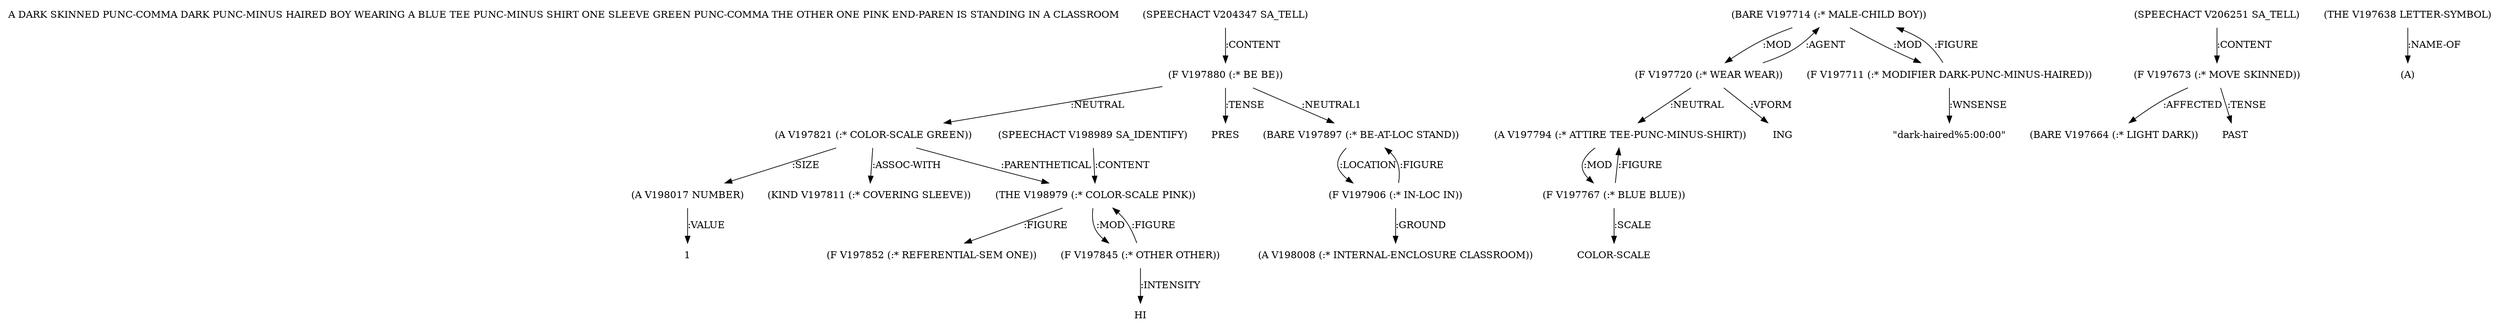 digraph Terms {
  node [shape=none]
  "A DARK SKINNED PUNC-COMMA DARK PUNC-MINUS HAIRED BOY WEARING A BLUE TEE PUNC-MINUS SHIRT ONE SLEEVE GREEN PUNC-COMMA THE OTHER ONE PINK END-PAREN IS STANDING IN A CLASSROOM"
  "V204347" [label="(SPEECHACT V204347 SA_TELL)"]
  "V204347" -> "V197880" [label=":CONTENT"]
  "V197880" [label="(F V197880 (:* BE BE))"]
  "V197880" -> "V197821" [label=":NEUTRAL"]
  "V197880" -> "V197897" [label=":NEUTRAL1"]
  "V197880" -> "NT207732" [label=":TENSE"]
  "NT207732" [label="PRES"]
  "V197821" [label="(A V197821 (:* COLOR-SCALE GREEN))"]
  "V197821" -> "V198979" [label=":PARENTHETICAL"]
  "V197821" -> "V198017" [label=":SIZE"]
  "V197821" -> "V197811" [label=":ASSOC-WITH"]
  "V197811" [label="(KIND V197811 (:* COVERING SLEEVE))"]
  "V198017" [label="(A V198017 NUMBER)"]
  "V198017" -> "NT207733" [label=":VALUE"]
  "NT207733" [label="1"]
  "V198989" [label="(SPEECHACT V198989 SA_IDENTIFY)"]
  "V198989" -> "V198979" [label=":CONTENT"]
  "V198979" [label="(THE V198979 (:* COLOR-SCALE PINK))"]
  "V198979" -> "V197852" [label=":FIGURE"]
  "V198979" -> "V197845" [label=":MOD"]
  "V197852" [label="(F V197852 (:* REFERENTIAL-SEM ONE))"]
  "V197845" [label="(F V197845 (:* OTHER OTHER))"]
  "V197845" -> "NT207734" [label=":INTENSITY"]
  "NT207734" [label="HI"]
  "V197845" -> "V198979" [label=":FIGURE"]
  "V197897" [label="(BARE V197897 (:* BE-AT-LOC STAND))"]
  "V197897" -> "V197906" [label=":LOCATION"]
  "V197906" [label="(F V197906 (:* IN-LOC IN))"]
  "V197906" -> "V198008" [label=":GROUND"]
  "V197906" -> "V197897" [label=":FIGURE"]
  "V198008" [label="(A V198008 (:* INTERNAL-ENCLOSURE CLASSROOM))"]
  "V197714" [label="(BARE V197714 (:* MALE-CHILD BOY))"]
  "V197714" -> "V197720" [label=":MOD"]
  "V197714" -> "V197711" [label=":MOD"]
  "V197711" [label="(F V197711 (:* MODIFIER DARK-PUNC-MINUS-HAIRED))"]
  "V197711" -> "V197714" [label=":FIGURE"]
  "V197711" -> "NT207735" [label=":WNSENSE"]
  "NT207735" [label="\"dark-haired%5:00:00\""]
  "V197720" [label="(F V197720 (:* WEAR WEAR))"]
  "V197720" -> "V197714" [label=":AGENT"]
  "V197720" -> "V197794" [label=":NEUTRAL"]
  "V197720" -> "NT207736" [label=":VFORM"]
  "NT207736" [label="ING"]
  "V197794" [label="(A V197794 (:* ATTIRE TEE-PUNC-MINUS-SHIRT))"]
  "V197794" -> "V197767" [label=":MOD"]
  "V197767" [label="(F V197767 (:* BLUE BLUE))"]
  "V197767" -> "V197794" [label=":FIGURE"]
  "V197767" -> "NT207737" [label=":SCALE"]
  "NT207737" [label="COLOR-SCALE"]
  "V206251" [label="(SPEECHACT V206251 SA_TELL)"]
  "V206251" -> "V197673" [label=":CONTENT"]
  "V197673" [label="(F V197673 (:* MOVE SKINNED))"]
  "V197673" -> "V197664" [label=":AFFECTED"]
  "V197673" -> "NT207738" [label=":TENSE"]
  "NT207738" [label="PAST"]
  "V197664" [label="(BARE V197664 (:* LIGHT DARK))"]
  "V197638" [label="(THE V197638 LETTER-SYMBOL)"]
  "V197638" -> "NT207739" [label=":NAME-OF"]
  "NT207739" [label="(A)"]
}
